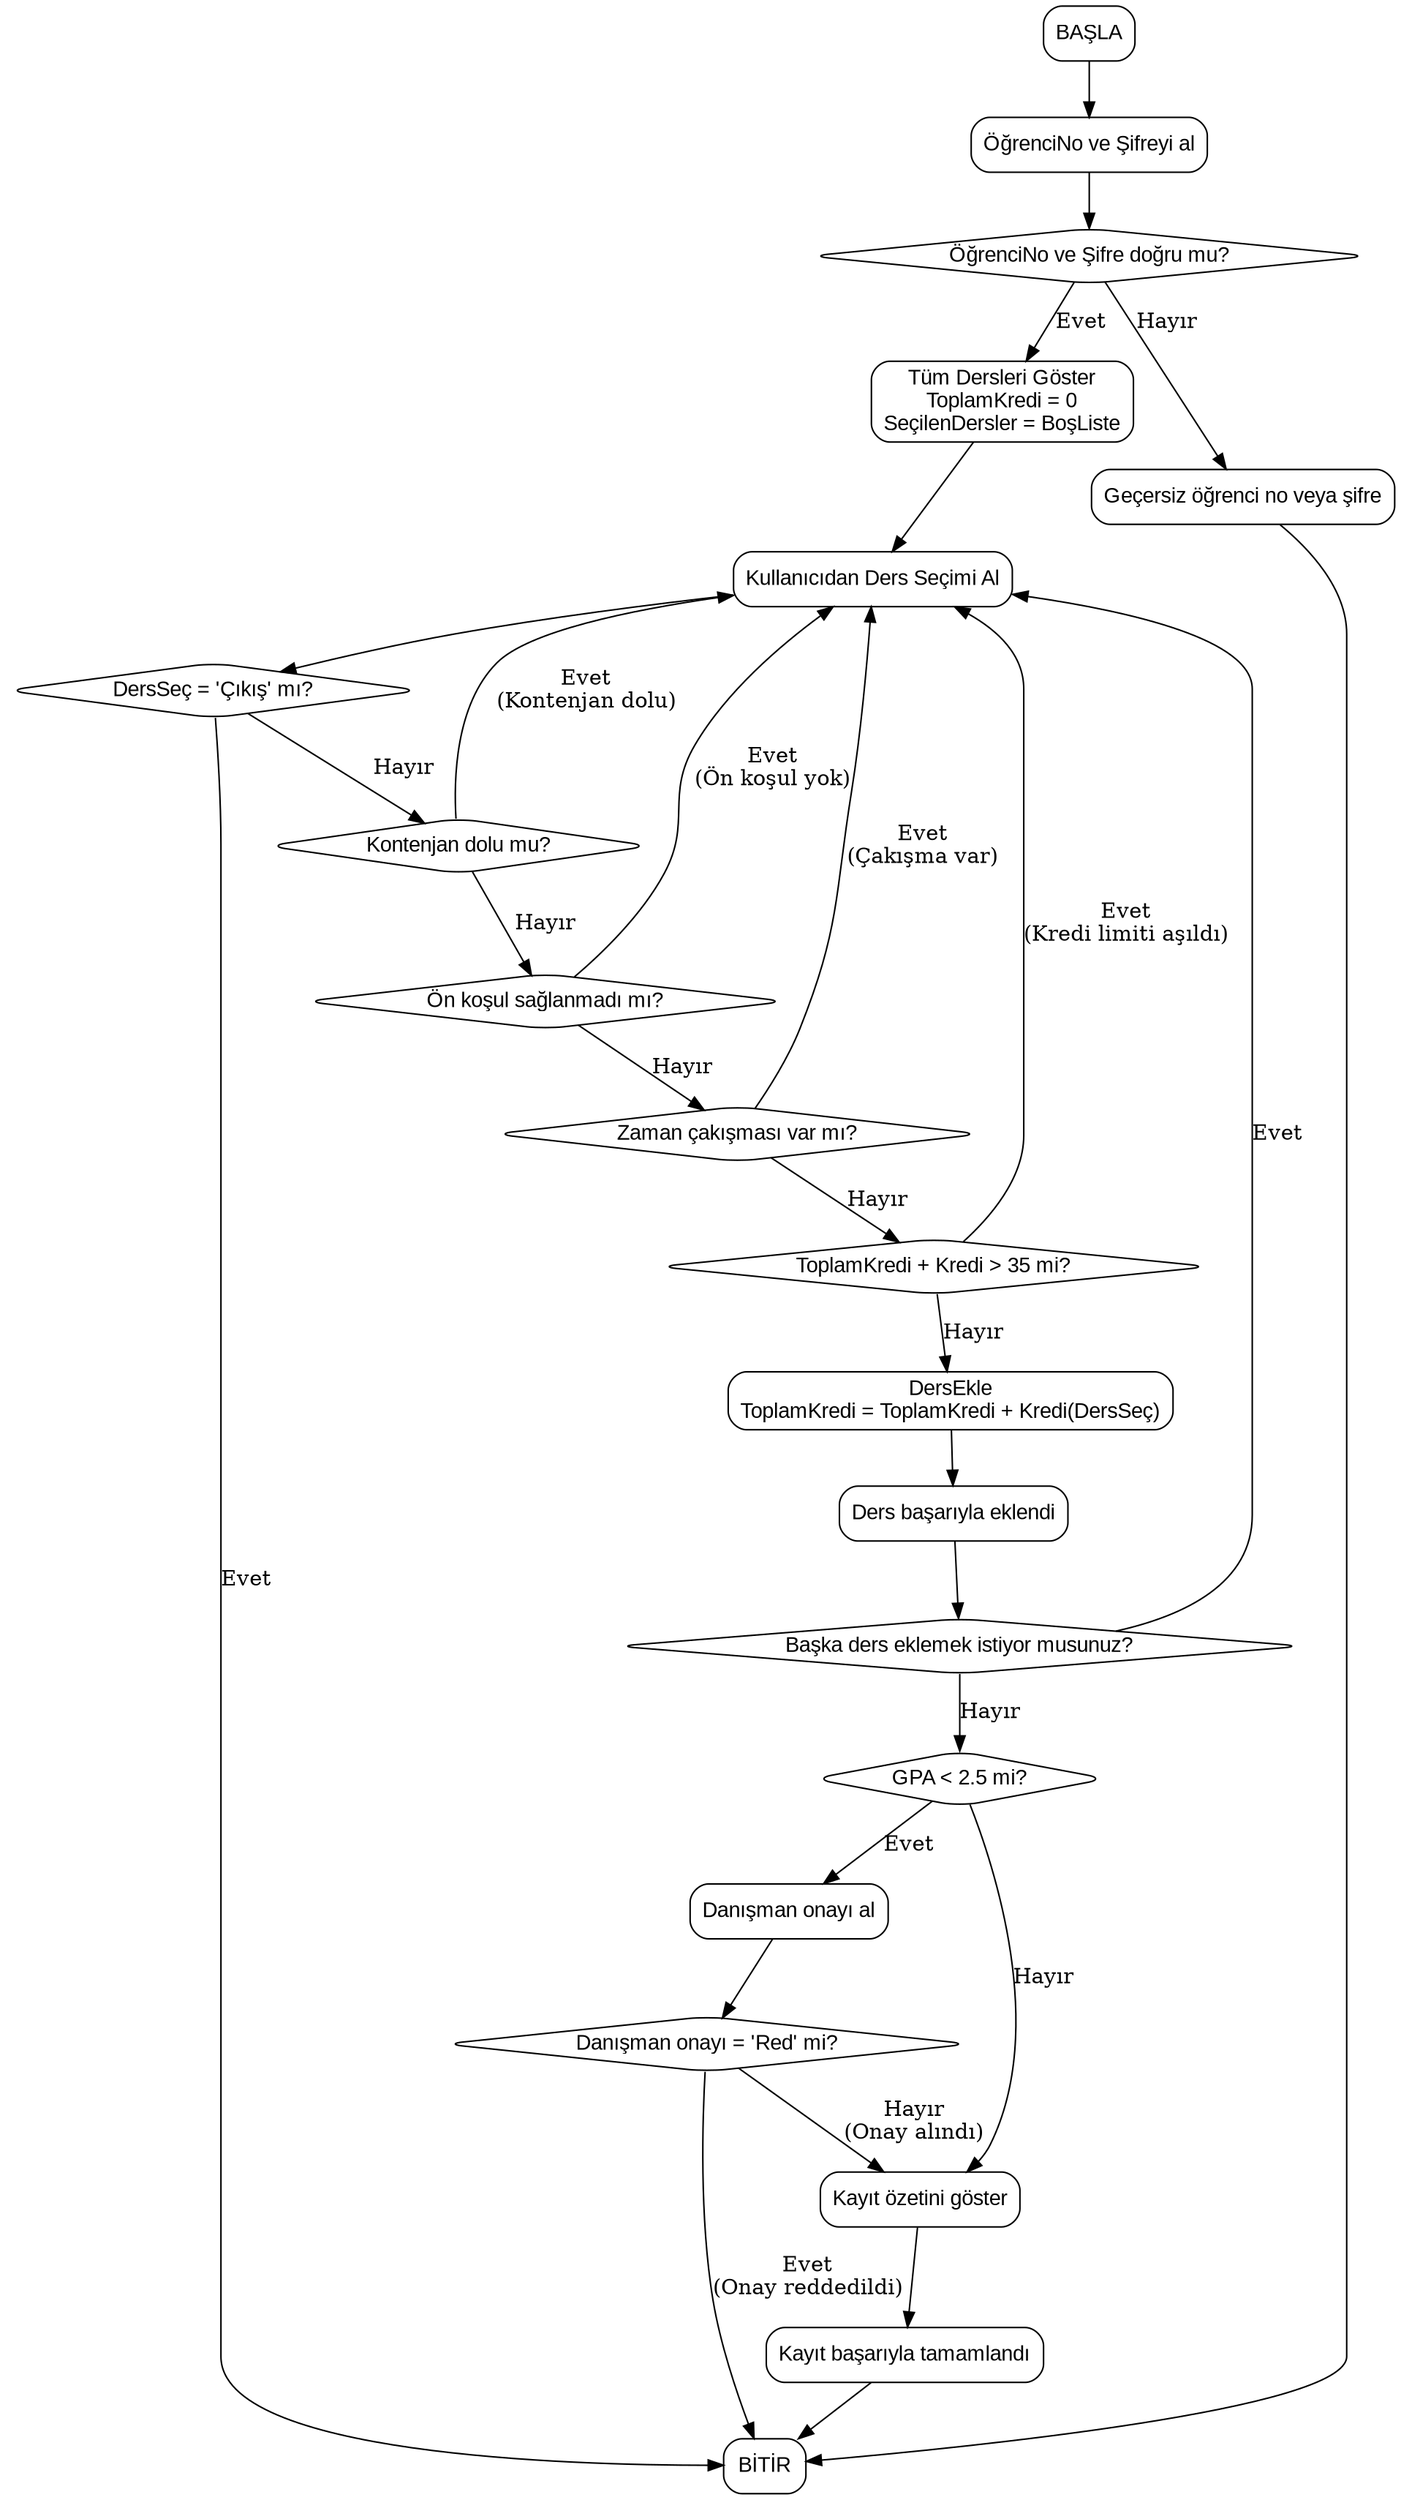 digraph UniversiteDersKayitSistemi {
    rankdir=TB;
    node [shape=rectangle, style=rounded, fontname="Arial"];

    start [label="BAŞLA"];
    login [label="ÖğrenciNo ve Şifreyi al"];
    check_login [shape=diamond, label="ÖğrenciNo ve Şifre doğru mu?"];
    show_courses [label="Tüm Dersleri Göster\nToplamKredi = 0\nSeçilenDersler = BoşListe"];
    select_course [label="Kullanıcıdan Ders Seçimi Al"];
    exit_check [shape=diamond, label="DersSeç = 'Çıkış' mı?"];
    full_check [shape=diamond, label="Kontenjan dolu mu?"];
    prereq_check [shape=diamond, label="Ön koşul sağlanmadı mı?"];
    conflict_check [shape=diamond, label="Zaman çakışması var mı?"];
    credit_check [shape=diamond, label="ToplamKredi + Kredi > 35 mi?"];
    add_course [label="DersEkle\nToplamKredi = ToplamKredi + Kredi(DersSeç)"];
    add_success [label="Ders başarıyla eklendi"];
    repeat_choice [shape=diamond, label="Başka ders eklemek istiyor musunuz?"];
    gpa_check [shape=diamond, label="GPA < 2.5 mi?"];
    advisor_approval [label="Danışman onayı al"];
    advisor_decline [shape=diamond, label="Danışman onayı = 'Red' mi?"];
    show_summary [label="Kayıt özetini göster"];
    success [label="Kayıt başarıyla tamamlandı"];
    invalid_login [label="Geçersiz öğrenci no veya şifre"];
    end [label="BİTİR"];

    start -> login -> check_login;
    check_login -> show_courses [label="Evet"];
    check_login -> invalid_login [label="Hayır"];
    invalid_login -> end;

    show_courses -> select_course;
    select_course -> exit_check;
    exit_check -> end [label="Evet"];
    exit_check -> full_check [label="Hayır"];

    full_check -> select_course [label="Evet\n(Kontenjan dolu)"];
    full_check -> prereq_check [label="Hayır"];

    prereq_check -> select_course [label="Evet\n(Ön koşul yok)"];
    prereq_check -> conflict_check [label="Hayır"];

    conflict_check -> select_course [label="Evet\n(Çakışma var)"];
    conflict_check -> credit_check [label="Hayır"];

    credit_check -> select_course [label="Evet\n(Kredi limiti aşıldı)"];
    credit_check -> add_course [label="Hayır"];

    add_course -> add_success -> repeat_choice;
    repeat_choice -> select_course [label="Evet"];
    repeat_choice -> gpa_check [label="Hayır"];

    gpa_check -> advisor_approval [label="Evet"];
    gpa_check -> show_summary [label="Hayır"];

    advisor_approval -> advisor_decline;
    advisor_decline -> end [label="Evet\n(Onay reddedildi)"];
    advisor_decline -> show_summary [label="Hayır\n(Onay alındı)"];

    show_summary -> success -> end;
}
